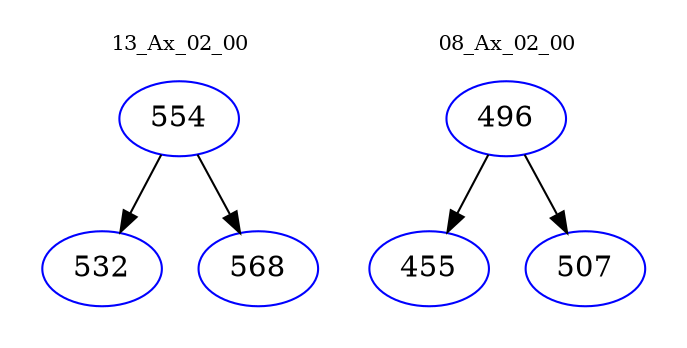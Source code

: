 digraph{
subgraph cluster_0 {
color = white
label = "13_Ax_02_00";
fontsize=10;
T0_554 [label="554", color="blue"]
T0_554 -> T0_532 [color="black"]
T0_532 [label="532", color="blue"]
T0_554 -> T0_568 [color="black"]
T0_568 [label="568", color="blue"]
}
subgraph cluster_1 {
color = white
label = "08_Ax_02_00";
fontsize=10;
T1_496 [label="496", color="blue"]
T1_496 -> T1_455 [color="black"]
T1_455 [label="455", color="blue"]
T1_496 -> T1_507 [color="black"]
T1_507 [label="507", color="blue"]
}
}
